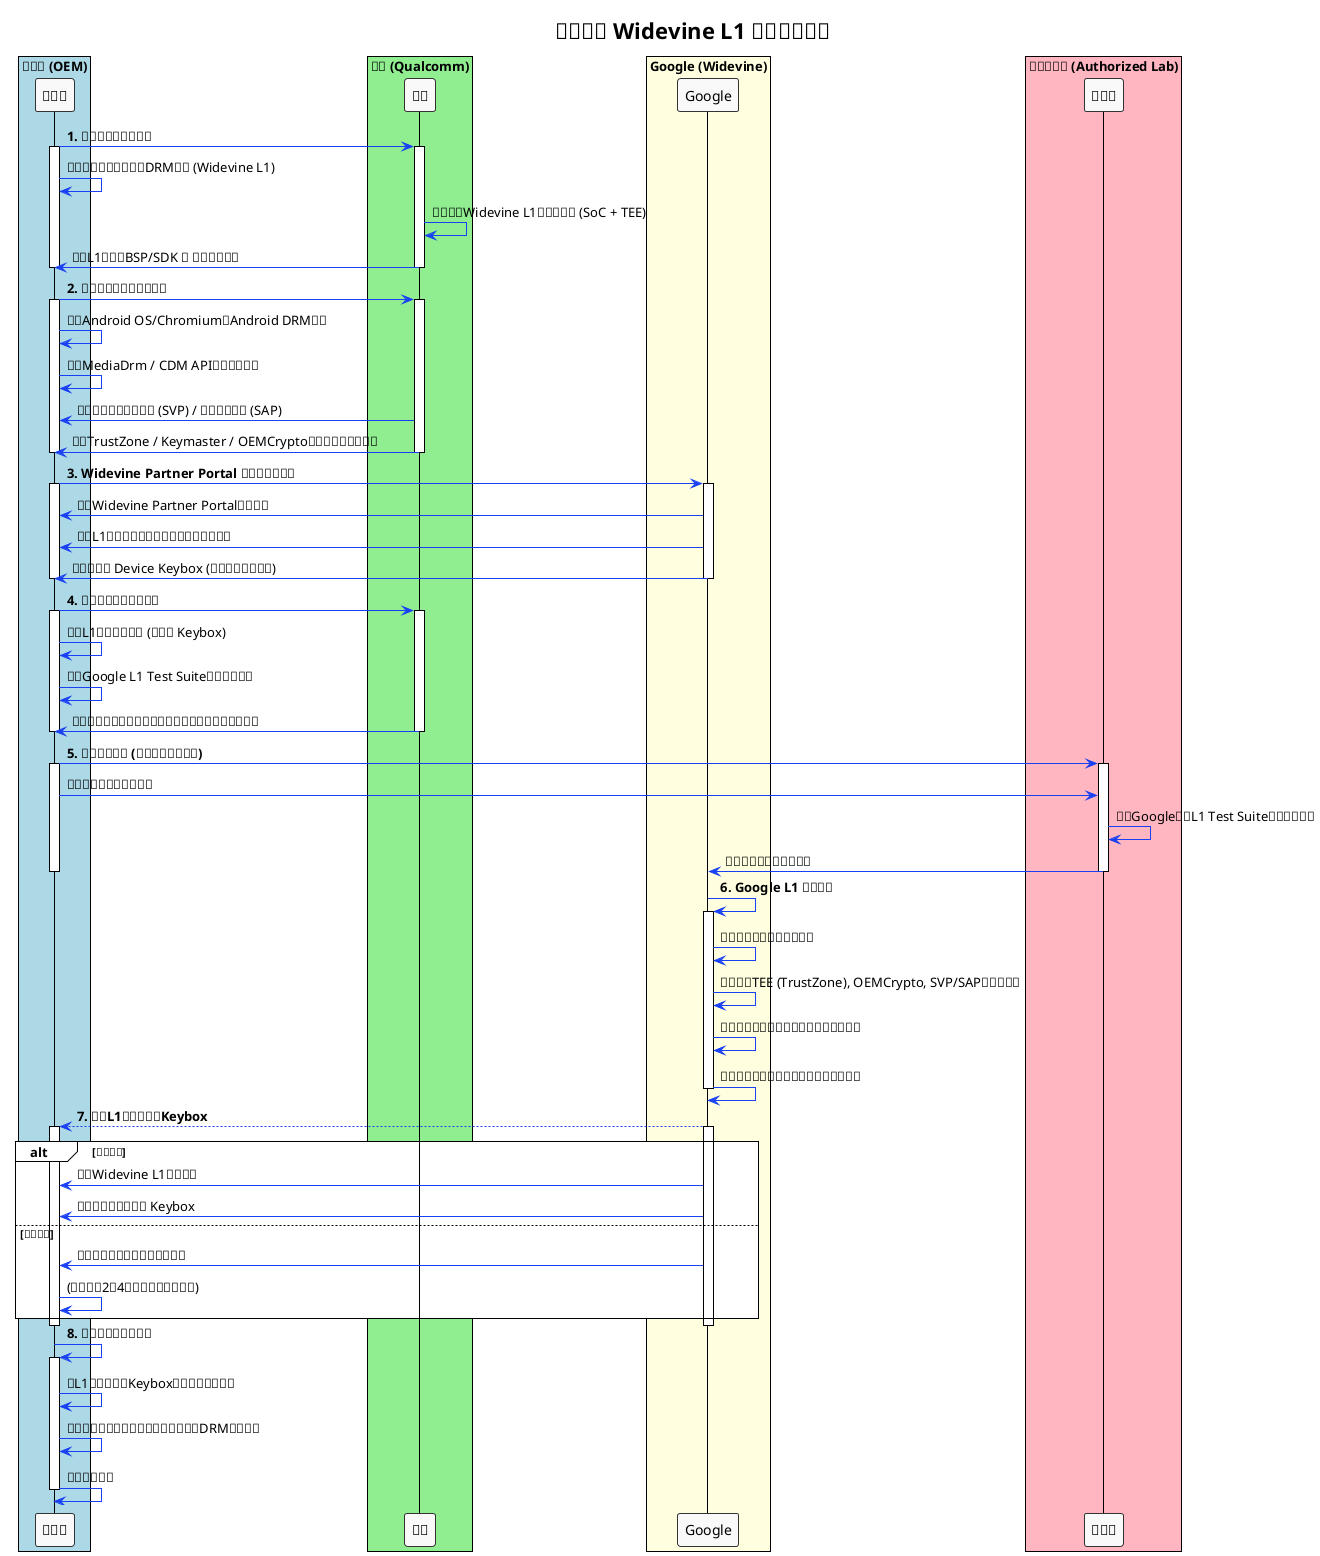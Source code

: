 @startuml
!theme plain
skinparam defaultFontName "Noto Sans"
skinparam defaultFontColor #000000
skinparam sequenceArrowColor #1941f3ff
skinparam actorBorderColor #333333
skinparam participantBorderColor #333333
skinparam participantBackgroundColor #f9f9f9

title **高通平台 Widevine L1 认证实施流程**

box "整车厂 (OEM)" #LightBlue
    participant 整车厂
end box

box "高通 (Qualcomm)" #LightGreen
    participant 高通
end box

box "Google (Widevine)" #LightYellow
    participant Google
end box

box "认证实验室 (Authorized Lab)" #LightPink
    participant 实验室
end box

整车厂 -> 高通: **1. 项目启动与平台选型**
activate 整车厂
activate 高通
整车厂 -> 整车厂: 确定车型、市场需求与DRM策略 (Widevine L1)
高通 -> 高通: 提供支持Widevine L1的硬件平台 (SoC + TEE)
高通 -> 整车厂: 交付L1兼容的BSP/SDK 及 安全方案指导
deactivate 高通
deactivate 整车厂

整车厂 -> 高通: **2. 软件集成与安全路径实现**
activate 整车厂
activate 高通
整车厂 -> 整车厂: 集成Android OS/Chromium与Android DRM框架
整车厂 -> 整车厂: 调用MediaDrm / CDM API进行集成开发
高通 -> 整车厂: 协助实现安全视频路径 (SVP) / 安全音频路径 (SAP)
高通 -> 整车厂: 提供TrustZone / Keymaster / OEMCrypto相关技术支持与调试
deactivate 高通
deactivate 整车厂

整车厂 -> Google: **3. Widevine Partner Portal 注册与工具获取**
activate 整车厂
activate Google
Google -> 整车厂: 提供Widevine Partner Portal访问权限
Google -> 整车厂: 下发L1安全规范文档、测试工具与测试用例
Google -> 整车厂: 提供测试用 Device Keybox (仅用于集成和自测)
deactivate Google
deactivate 整车厂

整车厂 -> 高通: **4. 内部自测与预认证准备**
activate 整车厂
activate 高通
整车厂 -> 整车厂: 搭建L1认证测试环境 (含测试 Keybox)
整车厂 -> 整车厂: 运行Google L1 Test Suite进行内部自测
高通 -> 整车厂: 协助分析自测结果，提供技术支持以解决安全相关问题
deactivate 高通
deactivate 整车厂

整车厂 -> 实验室: **5. 正式认证测试 (由授权实验室执行)**
activate 整车厂
activate 实验室
整车厂 -> 实验室: 提交待测设备及自测结果
实验室 -> 实验室: 使用Google官方L1 Test Suite执行认证测试
实验室 -> Google: 上传认证测试结果与报告
deactivate 实验室
deactivate 整车厂

Google -> Google: **6. Google L1 认证审核**
activate Google
Google -> Google: 审核实验室测试结果与报告
Google -> Google: 详细审核TEE (TrustZone), OEMCrypto, SVP/SAP等安全实现
Google -> Google: 可能要求进行安全性漏洞扫描或代码审计
Google -> Google: 必要时与高通和整车厂进行技术澄清会议
deactivate Google

Google --> 整车厂: **7. 颁发L1证书与生产Keybox**
activate Google
activate 整车厂
alt 认证通过
    Google -> 整车厂: 颁发Widevine L1认证证书
    Google -> 整车厂: 提供设备特定的生产 Keybox
else 认证失败
    Google -> 整车厂: 提供详细的失败原因和改进建议
    整车厂 -> 整车厂: (返回步骤2或4进行修改和重新测试)
end
deactivate 整车厂
deactivate Google

整车厂 -> 整车厂: **8. 量产集成与最终验证**
activate 整车厂
整车厂 -> 整车厂: 将L1证书和生产Keybox集成到量产软件中
整车厂 -> 整车厂: 进行最终的功能验证和回归测试，确保DRM正常工作
整车厂 -> 整车厂: 准备量产发布
deactivate 整车厂

@enduml
